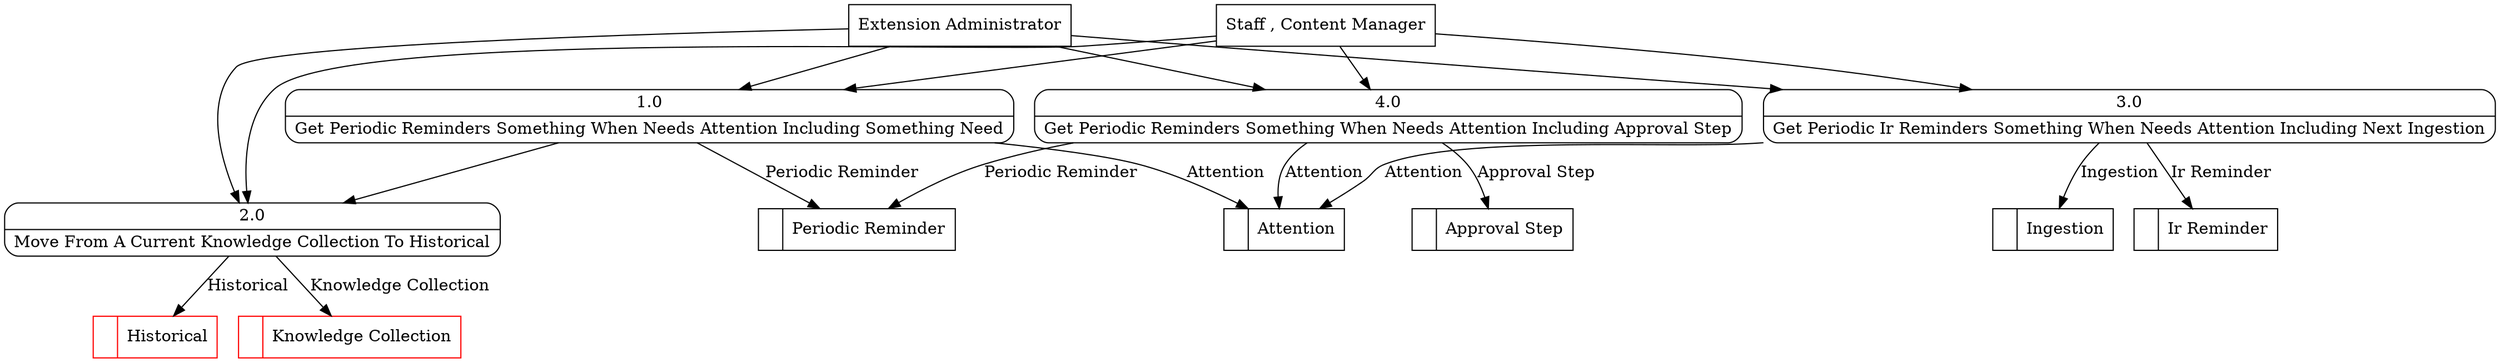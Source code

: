 digraph dfd2{ 
node[shape=record]
200 [label="<f0>  |<f1> Historical " color=red];
201 [label="<f0>  |<f1> Periodic Reminder " ];
202 [label="<f0>  |<f1> Ingestion " ];
203 [label="<f0>  |<f1> Attention " ];
204 [label="<f0>  |<f1> Approval Step " ];
205 [label="<f0>  |<f1> Knowledge Collection " color=red];
206 [label="<f0>  |<f1> Ir Reminder " ];
207 [label="Extension Administrator" shape=box];
208 [label="Staff , Content Manager" shape=box];
209 [label="{<f0> 1.0|<f1> Get Periodic Reminders Something When Needs Attention Including Something Need }" shape=Mrecord];
210 [label="{<f0> 2.0|<f1> Move From A Current Knowledge Collection To Historical }" shape=Mrecord];
211 [label="{<f0> 3.0|<f1> Get Periodic Ir Reminders Something When Needs Attention Including Next Ingestion }" shape=Mrecord];
212 [label="{<f0> 4.0|<f1> Get Periodic Reminders Something When Needs Attention Including Approval Step }" shape=Mrecord];
207 -> 209
207 -> 210
207 -> 211
207 -> 212
208 -> 209
208 -> 210
208 -> 211
208 -> 212
209 -> 210
209 -> 201 [label="Periodic Reminder"]
209 -> 203 [label="Attention"]
210 -> 205 [label="Knowledge Collection"]
210 -> 200 [label="Historical"]
211 -> 206 [label="Ir Reminder"]
211 -> 203 [label="Attention"]
211 -> 202 [label="Ingestion"]
212 -> 204 [label="Approval Step"]
212 -> 201 [label="Periodic Reminder"]
212 -> 203 [label="Attention"]
}